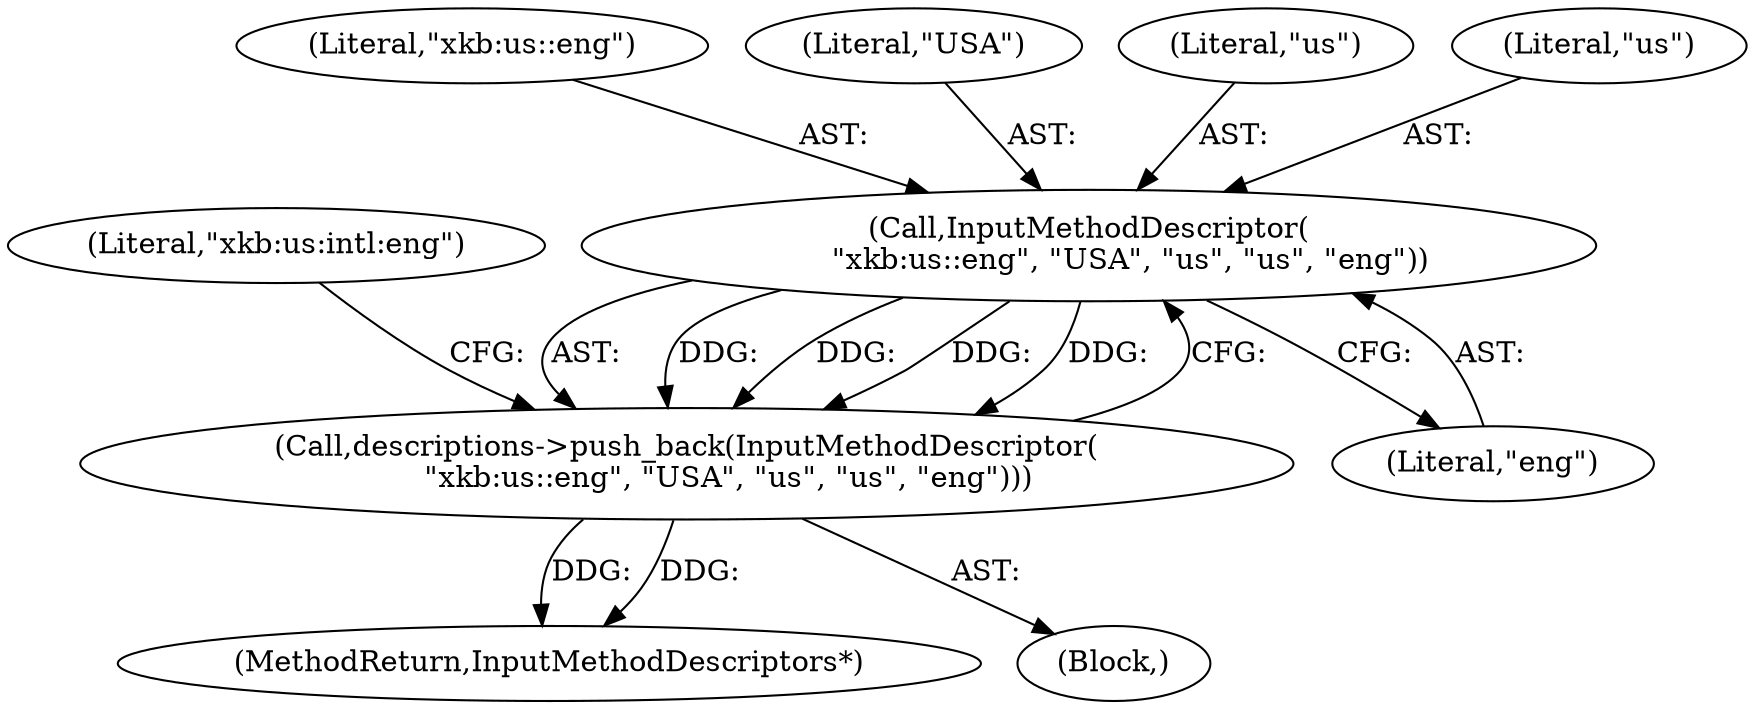 digraph "1_Chrome_dc7b094a338c6c521f918f478e993f0f74bbea0d_12@del" {
"1000286" [label="(Call,InputMethodDescriptor(\n         \"xkb:us::eng\", \"USA\", \"us\", \"us\", \"eng\"))"];
"1000285" [label="(Call,descriptions->push_back(InputMethodDescriptor(\n         \"xkb:us::eng\", \"USA\", \"us\", \"us\", \"eng\")))"];
"1000285" [label="(Call,descriptions->push_back(InputMethodDescriptor(\n         \"xkb:us::eng\", \"USA\", \"us\", \"us\", \"eng\")))"];
"1000291" [label="(Literal,\"eng\")"];
"1000581" [label="(MethodReturn,InputMethodDescriptors*)"];
"1000294" [label="(Literal,\"xkb:us:intl:eng\")"];
"1000286" [label="(Call,InputMethodDescriptor(\n         \"xkb:us::eng\", \"USA\", \"us\", \"us\", \"eng\"))"];
"1000287" [label="(Literal,\"xkb:us::eng\")"];
"1000288" [label="(Literal,\"USA\")"];
"1000289" [label="(Literal,\"us\")"];
"1000290" [label="(Literal,\"us\")"];
"1000101" [label="(Block,)"];
"1000286" -> "1000285"  [label="AST: "];
"1000286" -> "1000291"  [label="CFG: "];
"1000287" -> "1000286"  [label="AST: "];
"1000288" -> "1000286"  [label="AST: "];
"1000289" -> "1000286"  [label="AST: "];
"1000290" -> "1000286"  [label="AST: "];
"1000291" -> "1000286"  [label="AST: "];
"1000285" -> "1000286"  [label="CFG: "];
"1000286" -> "1000285"  [label="DDG: "];
"1000286" -> "1000285"  [label="DDG: "];
"1000286" -> "1000285"  [label="DDG: "];
"1000286" -> "1000285"  [label="DDG: "];
"1000285" -> "1000101"  [label="AST: "];
"1000294" -> "1000285"  [label="CFG: "];
"1000285" -> "1000581"  [label="DDG: "];
"1000285" -> "1000581"  [label="DDG: "];
}
